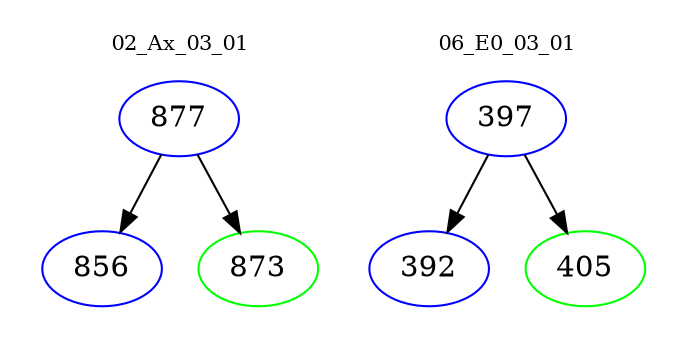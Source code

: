 digraph{
subgraph cluster_0 {
color = white
label = "02_Ax_03_01";
fontsize=10;
T0_877 [label="877", color="blue"]
T0_877 -> T0_856 [color="black"]
T0_856 [label="856", color="blue"]
T0_877 -> T0_873 [color="black"]
T0_873 [label="873", color="green"]
}
subgraph cluster_1 {
color = white
label = "06_E0_03_01";
fontsize=10;
T1_397 [label="397", color="blue"]
T1_397 -> T1_392 [color="black"]
T1_392 [label="392", color="blue"]
T1_397 -> T1_405 [color="black"]
T1_405 [label="405", color="green"]
}
}
